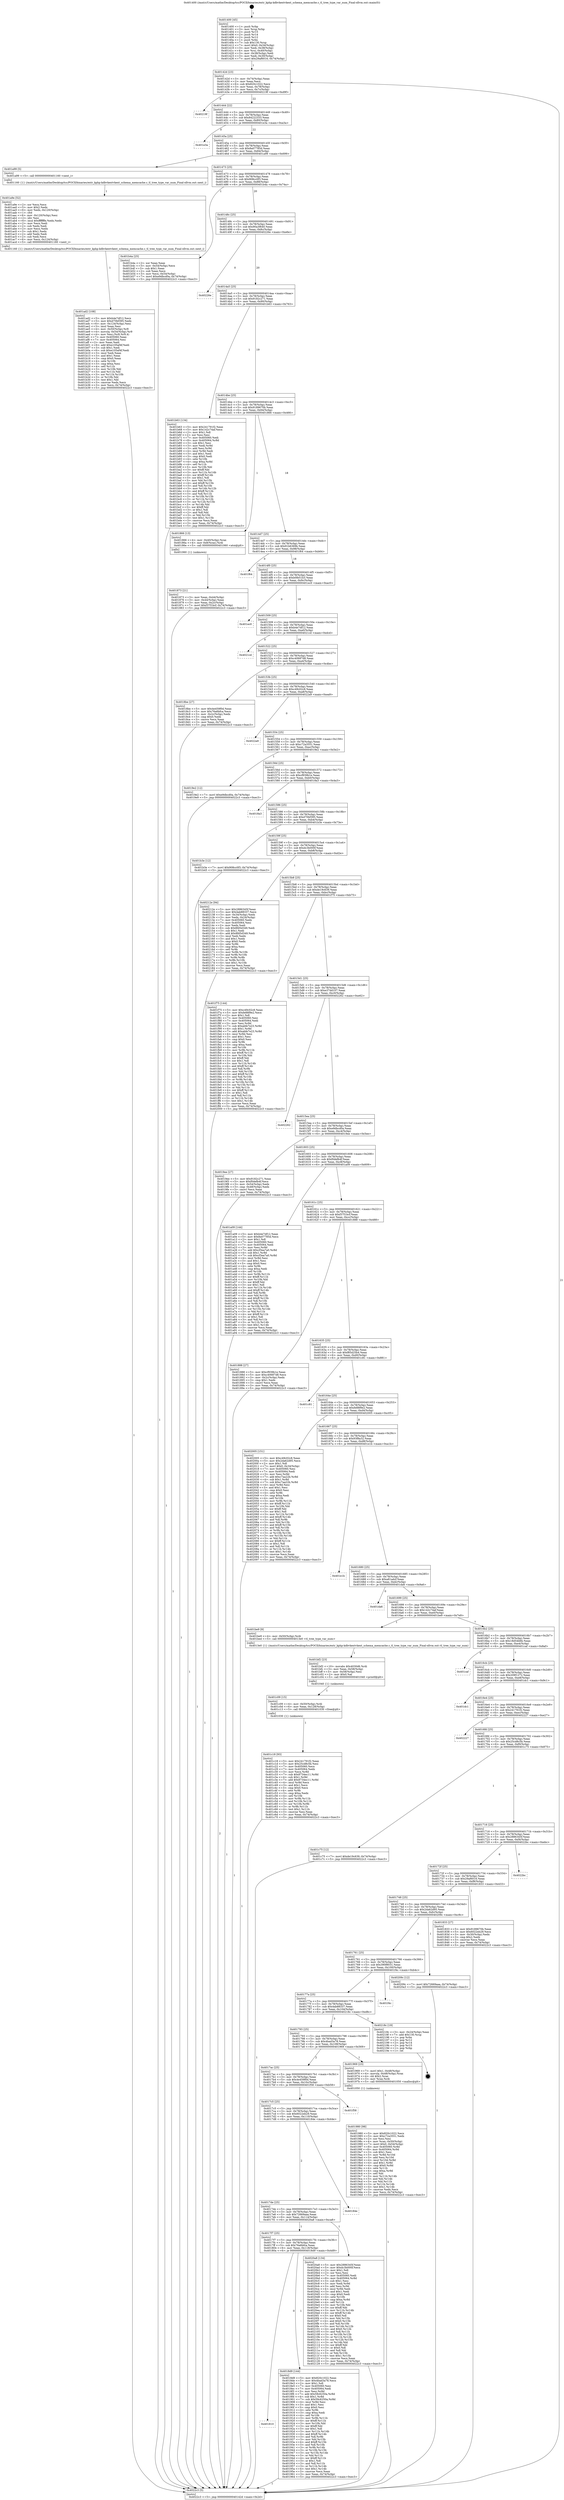 digraph "0x401400" {
  label = "0x401400 (/mnt/c/Users/mathe/Desktop/tcc/POCII/binaries/extr_kphp-kdbvkextvkext_schema_memcache.c_tl_tree_type_var_num_Final-ollvm.out::main(0))"
  labelloc = "t"
  node[shape=record]

  Entry [label="",width=0.3,height=0.3,shape=circle,fillcolor=black,style=filled]
  "0x40142d" [label="{
     0x40142d [23]\l
     | [instrs]\l
     &nbsp;&nbsp;0x40142d \<+3\>: mov -0x74(%rbp),%eax\l
     &nbsp;&nbsp;0x401430 \<+2\>: mov %eax,%ecx\l
     &nbsp;&nbsp;0x401432 \<+6\>: sub $0x820c1022,%ecx\l
     &nbsp;&nbsp;0x401438 \<+3\>: mov %eax,-0x78(%rbp)\l
     &nbsp;&nbsp;0x40143b \<+3\>: mov %ecx,-0x7c(%rbp)\l
     &nbsp;&nbsp;0x40143e \<+6\>: je 000000000040219f \<main+0xd9f\>\l
  }"]
  "0x40219f" [label="{
     0x40219f\l
  }", style=dashed]
  "0x401444" [label="{
     0x401444 [22]\l
     | [instrs]\l
     &nbsp;&nbsp;0x401444 \<+5\>: jmp 0000000000401449 \<main+0x49\>\l
     &nbsp;&nbsp;0x401449 \<+3\>: mov -0x78(%rbp),%eax\l
     &nbsp;&nbsp;0x40144c \<+5\>: sub $0x84222333,%eax\l
     &nbsp;&nbsp;0x401451 \<+3\>: mov %eax,-0x80(%rbp)\l
     &nbsp;&nbsp;0x401454 \<+6\>: je 0000000000401e3a \<main+0xa3a\>\l
  }"]
  Exit [label="",width=0.3,height=0.3,shape=circle,fillcolor=black,style=filled,peripheries=2]
  "0x401e3a" [label="{
     0x401e3a\l
  }", style=dashed]
  "0x40145a" [label="{
     0x40145a [25]\l
     | [instrs]\l
     &nbsp;&nbsp;0x40145a \<+5\>: jmp 000000000040145f \<main+0x5f\>\l
     &nbsp;&nbsp;0x40145f \<+3\>: mov -0x78(%rbp),%eax\l
     &nbsp;&nbsp;0x401462 \<+5\>: sub $0x8a07785d,%eax\l
     &nbsp;&nbsp;0x401467 \<+6\>: mov %eax,-0x84(%rbp)\l
     &nbsp;&nbsp;0x40146d \<+6\>: je 0000000000401a99 \<main+0x699\>\l
  }"]
  "0x401c18" [label="{
     0x401c18 [93]\l
     | [instrs]\l
     &nbsp;&nbsp;0x401c18 \<+5\>: mov $0x241791f2,%eax\l
     &nbsp;&nbsp;0x401c1d \<+5\>: mov $0x25cd8c5b,%esi\l
     &nbsp;&nbsp;0x401c22 \<+7\>: mov 0x405060,%ecx\l
     &nbsp;&nbsp;0x401c29 \<+7\>: mov 0x405064,%edx\l
     &nbsp;&nbsp;0x401c30 \<+3\>: mov %ecx,%r8d\l
     &nbsp;&nbsp;0x401c33 \<+7\>: sub $0x8734ec11,%r8d\l
     &nbsp;&nbsp;0x401c3a \<+4\>: sub $0x1,%r8d\l
     &nbsp;&nbsp;0x401c3e \<+7\>: add $0x8734ec11,%r8d\l
     &nbsp;&nbsp;0x401c45 \<+4\>: imul %r8d,%ecx\l
     &nbsp;&nbsp;0x401c49 \<+3\>: and $0x1,%ecx\l
     &nbsp;&nbsp;0x401c4c \<+3\>: cmp $0x0,%ecx\l
     &nbsp;&nbsp;0x401c4f \<+4\>: sete %r9b\l
     &nbsp;&nbsp;0x401c53 \<+3\>: cmp $0xa,%edx\l
     &nbsp;&nbsp;0x401c56 \<+4\>: setl %r10b\l
     &nbsp;&nbsp;0x401c5a \<+3\>: mov %r9b,%r11b\l
     &nbsp;&nbsp;0x401c5d \<+3\>: and %r10b,%r11b\l
     &nbsp;&nbsp;0x401c60 \<+3\>: xor %r10b,%r9b\l
     &nbsp;&nbsp;0x401c63 \<+3\>: or %r9b,%r11b\l
     &nbsp;&nbsp;0x401c66 \<+4\>: test $0x1,%r11b\l
     &nbsp;&nbsp;0x401c6a \<+3\>: cmovne %esi,%eax\l
     &nbsp;&nbsp;0x401c6d \<+3\>: mov %eax,-0x74(%rbp)\l
     &nbsp;&nbsp;0x401c70 \<+5\>: jmp 00000000004022c3 \<main+0xec3\>\l
  }"]
  "0x401a99" [label="{
     0x401a99 [5]\l
     | [instrs]\l
     &nbsp;&nbsp;0x401a99 \<+5\>: call 0000000000401160 \<next_i\>\l
     | [calls]\l
     &nbsp;&nbsp;0x401160 \{1\} (/mnt/c/Users/mathe/Desktop/tcc/POCII/binaries/extr_kphp-kdbvkextvkext_schema_memcache.c_tl_tree_type_var_num_Final-ollvm.out::next_i)\l
  }"]
  "0x401473" [label="{
     0x401473 [25]\l
     | [instrs]\l
     &nbsp;&nbsp;0x401473 \<+5\>: jmp 0000000000401478 \<main+0x78\>\l
     &nbsp;&nbsp;0x401478 \<+3\>: mov -0x78(%rbp),%eax\l
     &nbsp;&nbsp;0x40147b \<+5\>: sub $0x908cc0f3,%eax\l
     &nbsp;&nbsp;0x401480 \<+6\>: mov %eax,-0x88(%rbp)\l
     &nbsp;&nbsp;0x401486 \<+6\>: je 0000000000401b4a \<main+0x74a\>\l
  }"]
  "0x401c09" [label="{
     0x401c09 [15]\l
     | [instrs]\l
     &nbsp;&nbsp;0x401c09 \<+4\>: mov -0x50(%rbp),%rdi\l
     &nbsp;&nbsp;0x401c0d \<+6\>: mov %eax,-0x128(%rbp)\l
     &nbsp;&nbsp;0x401c13 \<+5\>: call 0000000000401030 \<free@plt\>\l
     | [calls]\l
     &nbsp;&nbsp;0x401030 \{1\} (unknown)\l
  }"]
  "0x401b4a" [label="{
     0x401b4a [25]\l
     | [instrs]\l
     &nbsp;&nbsp;0x401b4a \<+2\>: xor %eax,%eax\l
     &nbsp;&nbsp;0x401b4c \<+3\>: mov -0x54(%rbp),%ecx\l
     &nbsp;&nbsp;0x401b4f \<+3\>: sub $0x1,%eax\l
     &nbsp;&nbsp;0x401b52 \<+2\>: sub %eax,%ecx\l
     &nbsp;&nbsp;0x401b54 \<+3\>: mov %ecx,-0x54(%rbp)\l
     &nbsp;&nbsp;0x401b57 \<+7\>: movl $0xe9dbcd0a,-0x74(%rbp)\l
     &nbsp;&nbsp;0x401b5e \<+5\>: jmp 00000000004022c3 \<main+0xec3\>\l
  }"]
  "0x40148c" [label="{
     0x40148c [25]\l
     | [instrs]\l
     &nbsp;&nbsp;0x40148c \<+5\>: jmp 0000000000401491 \<main+0x91\>\l
     &nbsp;&nbsp;0x401491 \<+3\>: mov -0x78(%rbp),%eax\l
     &nbsp;&nbsp;0x401494 \<+5\>: sub $0x90a3f640,%eax\l
     &nbsp;&nbsp;0x401499 \<+6\>: mov %eax,-0x8c(%rbp)\l
     &nbsp;&nbsp;0x40149f \<+6\>: je 000000000040226e \<main+0xe6e\>\l
  }"]
  "0x401bf2" [label="{
     0x401bf2 [23]\l
     | [instrs]\l
     &nbsp;&nbsp;0x401bf2 \<+10\>: movabs $0x4030d6,%rdi\l
     &nbsp;&nbsp;0x401bfc \<+3\>: mov %eax,-0x58(%rbp)\l
     &nbsp;&nbsp;0x401bff \<+3\>: mov -0x58(%rbp),%esi\l
     &nbsp;&nbsp;0x401c02 \<+2\>: mov $0x0,%al\l
     &nbsp;&nbsp;0x401c04 \<+5\>: call 0000000000401040 \<printf@plt\>\l
     | [calls]\l
     &nbsp;&nbsp;0x401040 \{1\} (unknown)\l
  }"]
  "0x40226e" [label="{
     0x40226e\l
  }", style=dashed]
  "0x4014a5" [label="{
     0x4014a5 [25]\l
     | [instrs]\l
     &nbsp;&nbsp;0x4014a5 \<+5\>: jmp 00000000004014aa \<main+0xaa\>\l
     &nbsp;&nbsp;0x4014aa \<+3\>: mov -0x78(%rbp),%eax\l
     &nbsp;&nbsp;0x4014ad \<+5\>: sub $0x9182c271,%eax\l
     &nbsp;&nbsp;0x4014b2 \<+6\>: mov %eax,-0x90(%rbp)\l
     &nbsp;&nbsp;0x4014b8 \<+6\>: je 0000000000401b63 \<main+0x763\>\l
  }"]
  "0x401ad2" [label="{
     0x401ad2 [108]\l
     | [instrs]\l
     &nbsp;&nbsp;0x401ad2 \<+5\>: mov $0xb4e7df12,%ecx\l
     &nbsp;&nbsp;0x401ad7 \<+5\>: mov $0xd70bf395,%edx\l
     &nbsp;&nbsp;0x401adc \<+6\>: mov -0x124(%rbp),%esi\l
     &nbsp;&nbsp;0x401ae2 \<+3\>: imul %eax,%esi\l
     &nbsp;&nbsp;0x401ae5 \<+4\>: mov -0x50(%rbp),%r8\l
     &nbsp;&nbsp;0x401ae9 \<+4\>: movslq -0x54(%rbp),%r9\l
     &nbsp;&nbsp;0x401aed \<+4\>: mov %esi,(%r8,%r9,4)\l
     &nbsp;&nbsp;0x401af1 \<+7\>: mov 0x405060,%eax\l
     &nbsp;&nbsp;0x401af8 \<+7\>: mov 0x405064,%esi\l
     &nbsp;&nbsp;0x401aff \<+2\>: mov %eax,%edi\l
     &nbsp;&nbsp;0x401b01 \<+6\>: add $0xe105af4f,%edi\l
     &nbsp;&nbsp;0x401b07 \<+3\>: sub $0x1,%edi\l
     &nbsp;&nbsp;0x401b0a \<+6\>: sub $0xe105af4f,%edi\l
     &nbsp;&nbsp;0x401b10 \<+3\>: imul %edi,%eax\l
     &nbsp;&nbsp;0x401b13 \<+3\>: and $0x1,%eax\l
     &nbsp;&nbsp;0x401b16 \<+3\>: cmp $0x0,%eax\l
     &nbsp;&nbsp;0x401b19 \<+4\>: sete %r10b\l
     &nbsp;&nbsp;0x401b1d \<+3\>: cmp $0xa,%esi\l
     &nbsp;&nbsp;0x401b20 \<+4\>: setl %r11b\l
     &nbsp;&nbsp;0x401b24 \<+3\>: mov %r10b,%bl\l
     &nbsp;&nbsp;0x401b27 \<+3\>: and %r11b,%bl\l
     &nbsp;&nbsp;0x401b2a \<+3\>: xor %r11b,%r10b\l
     &nbsp;&nbsp;0x401b2d \<+3\>: or %r10b,%bl\l
     &nbsp;&nbsp;0x401b30 \<+3\>: test $0x1,%bl\l
     &nbsp;&nbsp;0x401b33 \<+3\>: cmovne %edx,%ecx\l
     &nbsp;&nbsp;0x401b36 \<+3\>: mov %ecx,-0x74(%rbp)\l
     &nbsp;&nbsp;0x401b39 \<+5\>: jmp 00000000004022c3 \<main+0xec3\>\l
  }"]
  "0x401b63" [label="{
     0x401b63 [134]\l
     | [instrs]\l
     &nbsp;&nbsp;0x401b63 \<+5\>: mov $0x241791f2,%eax\l
     &nbsp;&nbsp;0x401b68 \<+5\>: mov $0x142c74af,%ecx\l
     &nbsp;&nbsp;0x401b6d \<+2\>: mov $0x1,%dl\l
     &nbsp;&nbsp;0x401b6f \<+2\>: xor %esi,%esi\l
     &nbsp;&nbsp;0x401b71 \<+7\>: mov 0x405060,%edi\l
     &nbsp;&nbsp;0x401b78 \<+8\>: mov 0x405064,%r8d\l
     &nbsp;&nbsp;0x401b80 \<+3\>: sub $0x1,%esi\l
     &nbsp;&nbsp;0x401b83 \<+3\>: mov %edi,%r9d\l
     &nbsp;&nbsp;0x401b86 \<+3\>: add %esi,%r9d\l
     &nbsp;&nbsp;0x401b89 \<+4\>: imul %r9d,%edi\l
     &nbsp;&nbsp;0x401b8d \<+3\>: and $0x1,%edi\l
     &nbsp;&nbsp;0x401b90 \<+3\>: cmp $0x0,%edi\l
     &nbsp;&nbsp;0x401b93 \<+4\>: sete %r10b\l
     &nbsp;&nbsp;0x401b97 \<+4\>: cmp $0xa,%r8d\l
     &nbsp;&nbsp;0x401b9b \<+4\>: setl %r11b\l
     &nbsp;&nbsp;0x401b9f \<+3\>: mov %r10b,%bl\l
     &nbsp;&nbsp;0x401ba2 \<+3\>: xor $0xff,%bl\l
     &nbsp;&nbsp;0x401ba5 \<+3\>: mov %r11b,%r14b\l
     &nbsp;&nbsp;0x401ba8 \<+4\>: xor $0xff,%r14b\l
     &nbsp;&nbsp;0x401bac \<+3\>: xor $0x1,%dl\l
     &nbsp;&nbsp;0x401baf \<+3\>: mov %bl,%r15b\l
     &nbsp;&nbsp;0x401bb2 \<+4\>: and $0xff,%r15b\l
     &nbsp;&nbsp;0x401bb6 \<+3\>: and %dl,%r10b\l
     &nbsp;&nbsp;0x401bb9 \<+3\>: mov %r14b,%r12b\l
     &nbsp;&nbsp;0x401bbc \<+4\>: and $0xff,%r12b\l
     &nbsp;&nbsp;0x401bc0 \<+3\>: and %dl,%r11b\l
     &nbsp;&nbsp;0x401bc3 \<+3\>: or %r10b,%r15b\l
     &nbsp;&nbsp;0x401bc6 \<+3\>: or %r11b,%r12b\l
     &nbsp;&nbsp;0x401bc9 \<+3\>: xor %r12b,%r15b\l
     &nbsp;&nbsp;0x401bcc \<+3\>: or %r14b,%bl\l
     &nbsp;&nbsp;0x401bcf \<+3\>: xor $0xff,%bl\l
     &nbsp;&nbsp;0x401bd2 \<+3\>: or $0x1,%dl\l
     &nbsp;&nbsp;0x401bd5 \<+2\>: and %dl,%bl\l
     &nbsp;&nbsp;0x401bd7 \<+3\>: or %bl,%r15b\l
     &nbsp;&nbsp;0x401bda \<+4\>: test $0x1,%r15b\l
     &nbsp;&nbsp;0x401bde \<+3\>: cmovne %ecx,%eax\l
     &nbsp;&nbsp;0x401be1 \<+3\>: mov %eax,-0x74(%rbp)\l
     &nbsp;&nbsp;0x401be4 \<+5\>: jmp 00000000004022c3 \<main+0xec3\>\l
  }"]
  "0x4014be" [label="{
     0x4014be [25]\l
     | [instrs]\l
     &nbsp;&nbsp;0x4014be \<+5\>: jmp 00000000004014c3 \<main+0xc3\>\l
     &nbsp;&nbsp;0x4014c3 \<+3\>: mov -0x78(%rbp),%eax\l
     &nbsp;&nbsp;0x4014c6 \<+5\>: sub $0x9189670b,%eax\l
     &nbsp;&nbsp;0x4014cb \<+6\>: mov %eax,-0x94(%rbp)\l
     &nbsp;&nbsp;0x4014d1 \<+6\>: je 0000000000401866 \<main+0x466\>\l
  }"]
  "0x401a9e" [label="{
     0x401a9e [52]\l
     | [instrs]\l
     &nbsp;&nbsp;0x401a9e \<+2\>: xor %ecx,%ecx\l
     &nbsp;&nbsp;0x401aa0 \<+5\>: mov $0x2,%edx\l
     &nbsp;&nbsp;0x401aa5 \<+6\>: mov %edx,-0x120(%rbp)\l
     &nbsp;&nbsp;0x401aab \<+1\>: cltd\l
     &nbsp;&nbsp;0x401aac \<+6\>: mov -0x120(%rbp),%esi\l
     &nbsp;&nbsp;0x401ab2 \<+2\>: idiv %esi\l
     &nbsp;&nbsp;0x401ab4 \<+6\>: imul $0xfffffffe,%edx,%edx\l
     &nbsp;&nbsp;0x401aba \<+2\>: mov %ecx,%edi\l
     &nbsp;&nbsp;0x401abc \<+2\>: sub %edx,%edi\l
     &nbsp;&nbsp;0x401abe \<+2\>: mov %ecx,%edx\l
     &nbsp;&nbsp;0x401ac0 \<+3\>: sub $0x1,%edx\l
     &nbsp;&nbsp;0x401ac3 \<+2\>: add %edx,%edi\l
     &nbsp;&nbsp;0x401ac5 \<+2\>: sub %edi,%ecx\l
     &nbsp;&nbsp;0x401ac7 \<+6\>: mov %ecx,-0x124(%rbp)\l
     &nbsp;&nbsp;0x401acd \<+5\>: call 0000000000401160 \<next_i\>\l
     | [calls]\l
     &nbsp;&nbsp;0x401160 \{1\} (/mnt/c/Users/mathe/Desktop/tcc/POCII/binaries/extr_kphp-kdbvkextvkext_schema_memcache.c_tl_tree_type_var_num_Final-ollvm.out::next_i)\l
  }"]
  "0x401866" [label="{
     0x401866 [13]\l
     | [instrs]\l
     &nbsp;&nbsp;0x401866 \<+4\>: mov -0x40(%rbp),%rax\l
     &nbsp;&nbsp;0x40186a \<+4\>: mov 0x8(%rax),%rdi\l
     &nbsp;&nbsp;0x40186e \<+5\>: call 0000000000401060 \<atoi@plt\>\l
     | [calls]\l
     &nbsp;&nbsp;0x401060 \{1\} (unknown)\l
  }"]
  "0x4014d7" [label="{
     0x4014d7 [25]\l
     | [instrs]\l
     &nbsp;&nbsp;0x4014d7 \<+5\>: jmp 00000000004014dc \<main+0xdc\>\l
     &nbsp;&nbsp;0x4014dc \<+3\>: mov -0x78(%rbp),%eax\l
     &nbsp;&nbsp;0x4014df \<+5\>: sub $0x91b6369b,%eax\l
     &nbsp;&nbsp;0x4014e4 \<+6\>: mov %eax,-0x98(%rbp)\l
     &nbsp;&nbsp;0x4014ea \<+6\>: je 0000000000401f64 \<main+0xb64\>\l
  }"]
  "0x401980" [label="{
     0x401980 [98]\l
     | [instrs]\l
     &nbsp;&nbsp;0x401980 \<+5\>: mov $0x820c1022,%ecx\l
     &nbsp;&nbsp;0x401985 \<+5\>: mov $0xc72a3551,%edx\l
     &nbsp;&nbsp;0x40198a \<+2\>: xor %esi,%esi\l
     &nbsp;&nbsp;0x40198c \<+4\>: mov %rax,-0x50(%rbp)\l
     &nbsp;&nbsp;0x401990 \<+7\>: movl $0x0,-0x54(%rbp)\l
     &nbsp;&nbsp;0x401997 \<+8\>: mov 0x405060,%r8d\l
     &nbsp;&nbsp;0x40199f \<+8\>: mov 0x405064,%r9d\l
     &nbsp;&nbsp;0x4019a7 \<+3\>: sub $0x1,%esi\l
     &nbsp;&nbsp;0x4019aa \<+3\>: mov %r8d,%r10d\l
     &nbsp;&nbsp;0x4019ad \<+3\>: add %esi,%r10d\l
     &nbsp;&nbsp;0x4019b0 \<+4\>: imul %r10d,%r8d\l
     &nbsp;&nbsp;0x4019b4 \<+4\>: and $0x1,%r8d\l
     &nbsp;&nbsp;0x4019b8 \<+4\>: cmp $0x0,%r8d\l
     &nbsp;&nbsp;0x4019bc \<+4\>: sete %r11b\l
     &nbsp;&nbsp;0x4019c0 \<+4\>: cmp $0xa,%r9d\l
     &nbsp;&nbsp;0x4019c4 \<+3\>: setl %bl\l
     &nbsp;&nbsp;0x4019c7 \<+3\>: mov %r11b,%r14b\l
     &nbsp;&nbsp;0x4019ca \<+3\>: and %bl,%r14b\l
     &nbsp;&nbsp;0x4019cd \<+3\>: xor %bl,%r11b\l
     &nbsp;&nbsp;0x4019d0 \<+3\>: or %r11b,%r14b\l
     &nbsp;&nbsp;0x4019d3 \<+4\>: test $0x1,%r14b\l
     &nbsp;&nbsp;0x4019d7 \<+3\>: cmovne %edx,%ecx\l
     &nbsp;&nbsp;0x4019da \<+3\>: mov %ecx,-0x74(%rbp)\l
     &nbsp;&nbsp;0x4019dd \<+5\>: jmp 00000000004022c3 \<main+0xec3\>\l
  }"]
  "0x401f64" [label="{
     0x401f64\l
  }", style=dashed]
  "0x4014f0" [label="{
     0x4014f0 [25]\l
     | [instrs]\l
     &nbsp;&nbsp;0x4014f0 \<+5\>: jmp 00000000004014f5 \<main+0xf5\>\l
     &nbsp;&nbsp;0x4014f5 \<+3\>: mov -0x78(%rbp),%eax\l
     &nbsp;&nbsp;0x4014f8 \<+5\>: sub $0xb0fe51b3,%eax\l
     &nbsp;&nbsp;0x4014fd \<+6\>: mov %eax,-0x9c(%rbp)\l
     &nbsp;&nbsp;0x401503 \<+6\>: je 0000000000401ec0 \<main+0xac0\>\l
  }"]
  "0x401810" [label="{
     0x401810\l
  }", style=dashed]
  "0x401ec0" [label="{
     0x401ec0\l
  }", style=dashed]
  "0x401509" [label="{
     0x401509 [25]\l
     | [instrs]\l
     &nbsp;&nbsp;0x401509 \<+5\>: jmp 000000000040150e \<main+0x10e\>\l
     &nbsp;&nbsp;0x40150e \<+3\>: mov -0x78(%rbp),%eax\l
     &nbsp;&nbsp;0x401511 \<+5\>: sub $0xb4e7df12,%eax\l
     &nbsp;&nbsp;0x401516 \<+6\>: mov %eax,-0xa0(%rbp)\l
     &nbsp;&nbsp;0x40151c \<+6\>: je 00000000004021cd \<main+0xdcd\>\l
  }"]
  "0x4018d9" [label="{
     0x4018d9 [144]\l
     | [instrs]\l
     &nbsp;&nbsp;0x4018d9 \<+5\>: mov $0x820c1022,%eax\l
     &nbsp;&nbsp;0x4018de \<+5\>: mov $0x4bad3a78,%ecx\l
     &nbsp;&nbsp;0x4018e3 \<+2\>: mov $0x1,%dl\l
     &nbsp;&nbsp;0x4018e5 \<+7\>: mov 0x405060,%esi\l
     &nbsp;&nbsp;0x4018ec \<+7\>: mov 0x405064,%edi\l
     &nbsp;&nbsp;0x4018f3 \<+3\>: mov %esi,%r8d\l
     &nbsp;&nbsp;0x4018f6 \<+7\>: add $0x59c6250a,%r8d\l
     &nbsp;&nbsp;0x4018fd \<+4\>: sub $0x1,%r8d\l
     &nbsp;&nbsp;0x401901 \<+7\>: sub $0x59c6250a,%r8d\l
     &nbsp;&nbsp;0x401908 \<+4\>: imul %r8d,%esi\l
     &nbsp;&nbsp;0x40190c \<+3\>: and $0x1,%esi\l
     &nbsp;&nbsp;0x40190f \<+3\>: cmp $0x0,%esi\l
     &nbsp;&nbsp;0x401912 \<+4\>: sete %r9b\l
     &nbsp;&nbsp;0x401916 \<+3\>: cmp $0xa,%edi\l
     &nbsp;&nbsp;0x401919 \<+4\>: setl %r10b\l
     &nbsp;&nbsp;0x40191d \<+3\>: mov %r9b,%r11b\l
     &nbsp;&nbsp;0x401920 \<+4\>: xor $0xff,%r11b\l
     &nbsp;&nbsp;0x401924 \<+3\>: mov %r10b,%bl\l
     &nbsp;&nbsp;0x401927 \<+3\>: xor $0xff,%bl\l
     &nbsp;&nbsp;0x40192a \<+3\>: xor $0x1,%dl\l
     &nbsp;&nbsp;0x40192d \<+3\>: mov %r11b,%r14b\l
     &nbsp;&nbsp;0x401930 \<+4\>: and $0xff,%r14b\l
     &nbsp;&nbsp;0x401934 \<+3\>: and %dl,%r9b\l
     &nbsp;&nbsp;0x401937 \<+3\>: mov %bl,%r15b\l
     &nbsp;&nbsp;0x40193a \<+4\>: and $0xff,%r15b\l
     &nbsp;&nbsp;0x40193e \<+3\>: and %dl,%r10b\l
     &nbsp;&nbsp;0x401941 \<+3\>: or %r9b,%r14b\l
     &nbsp;&nbsp;0x401944 \<+3\>: or %r10b,%r15b\l
     &nbsp;&nbsp;0x401947 \<+3\>: xor %r15b,%r14b\l
     &nbsp;&nbsp;0x40194a \<+3\>: or %bl,%r11b\l
     &nbsp;&nbsp;0x40194d \<+4\>: xor $0xff,%r11b\l
     &nbsp;&nbsp;0x401951 \<+3\>: or $0x1,%dl\l
     &nbsp;&nbsp;0x401954 \<+3\>: and %dl,%r11b\l
     &nbsp;&nbsp;0x401957 \<+3\>: or %r11b,%r14b\l
     &nbsp;&nbsp;0x40195a \<+4\>: test $0x1,%r14b\l
     &nbsp;&nbsp;0x40195e \<+3\>: cmovne %ecx,%eax\l
     &nbsp;&nbsp;0x401961 \<+3\>: mov %eax,-0x74(%rbp)\l
     &nbsp;&nbsp;0x401964 \<+5\>: jmp 00000000004022c3 \<main+0xec3\>\l
  }"]
  "0x4021cd" [label="{
     0x4021cd\l
  }", style=dashed]
  "0x401522" [label="{
     0x401522 [25]\l
     | [instrs]\l
     &nbsp;&nbsp;0x401522 \<+5\>: jmp 0000000000401527 \<main+0x127\>\l
     &nbsp;&nbsp;0x401527 \<+3\>: mov -0x78(%rbp),%eax\l
     &nbsp;&nbsp;0x40152a \<+5\>: sub $0xc40687d8,%eax\l
     &nbsp;&nbsp;0x40152f \<+6\>: mov %eax,-0xa4(%rbp)\l
     &nbsp;&nbsp;0x401535 \<+6\>: je 00000000004018be \<main+0x4be\>\l
  }"]
  "0x4017f7" [label="{
     0x4017f7 [25]\l
     | [instrs]\l
     &nbsp;&nbsp;0x4017f7 \<+5\>: jmp 00000000004017fc \<main+0x3fc\>\l
     &nbsp;&nbsp;0x4017fc \<+3\>: mov -0x78(%rbp),%eax\l
     &nbsp;&nbsp;0x4017ff \<+5\>: sub $0x76a6bfca,%eax\l
     &nbsp;&nbsp;0x401804 \<+6\>: mov %eax,-0x118(%rbp)\l
     &nbsp;&nbsp;0x40180a \<+6\>: je 00000000004018d9 \<main+0x4d9\>\l
  }"]
  "0x4018be" [label="{
     0x4018be [27]\l
     | [instrs]\l
     &nbsp;&nbsp;0x4018be \<+5\>: mov $0x4e459f0d,%eax\l
     &nbsp;&nbsp;0x4018c3 \<+5\>: mov $0x76a6bfca,%ecx\l
     &nbsp;&nbsp;0x4018c8 \<+3\>: mov -0x2c(%rbp),%edx\l
     &nbsp;&nbsp;0x4018cb \<+3\>: cmp $0x0,%edx\l
     &nbsp;&nbsp;0x4018ce \<+3\>: cmove %ecx,%eax\l
     &nbsp;&nbsp;0x4018d1 \<+3\>: mov %eax,-0x74(%rbp)\l
     &nbsp;&nbsp;0x4018d4 \<+5\>: jmp 00000000004022c3 \<main+0xec3\>\l
  }"]
  "0x40153b" [label="{
     0x40153b [25]\l
     | [instrs]\l
     &nbsp;&nbsp;0x40153b \<+5\>: jmp 0000000000401540 \<main+0x140\>\l
     &nbsp;&nbsp;0x401540 \<+3\>: mov -0x78(%rbp),%eax\l
     &nbsp;&nbsp;0x401543 \<+5\>: sub $0xc49c02c8,%eax\l
     &nbsp;&nbsp;0x401548 \<+6\>: mov %eax,-0xa8(%rbp)\l
     &nbsp;&nbsp;0x40154e \<+6\>: je 00000000004022a9 \<main+0xea9\>\l
  }"]
  "0x4020a8" [label="{
     0x4020a8 [134]\l
     | [instrs]\l
     &nbsp;&nbsp;0x4020a8 \<+5\>: mov $0x2886345f,%eax\l
     &nbsp;&nbsp;0x4020ad \<+5\>: mov $0xdc3b000f,%ecx\l
     &nbsp;&nbsp;0x4020b2 \<+2\>: mov $0x1,%dl\l
     &nbsp;&nbsp;0x4020b4 \<+2\>: xor %esi,%esi\l
     &nbsp;&nbsp;0x4020b6 \<+7\>: mov 0x405060,%edi\l
     &nbsp;&nbsp;0x4020bd \<+8\>: mov 0x405064,%r8d\l
     &nbsp;&nbsp;0x4020c5 \<+3\>: sub $0x1,%esi\l
     &nbsp;&nbsp;0x4020c8 \<+3\>: mov %edi,%r9d\l
     &nbsp;&nbsp;0x4020cb \<+3\>: add %esi,%r9d\l
     &nbsp;&nbsp;0x4020ce \<+4\>: imul %r9d,%edi\l
     &nbsp;&nbsp;0x4020d2 \<+3\>: and $0x1,%edi\l
     &nbsp;&nbsp;0x4020d5 \<+3\>: cmp $0x0,%edi\l
     &nbsp;&nbsp;0x4020d8 \<+4\>: sete %r10b\l
     &nbsp;&nbsp;0x4020dc \<+4\>: cmp $0xa,%r8d\l
     &nbsp;&nbsp;0x4020e0 \<+4\>: setl %r11b\l
     &nbsp;&nbsp;0x4020e4 \<+3\>: mov %r10b,%bl\l
     &nbsp;&nbsp;0x4020e7 \<+3\>: xor $0xff,%bl\l
     &nbsp;&nbsp;0x4020ea \<+3\>: mov %r11b,%r14b\l
     &nbsp;&nbsp;0x4020ed \<+4\>: xor $0xff,%r14b\l
     &nbsp;&nbsp;0x4020f1 \<+3\>: xor $0x0,%dl\l
     &nbsp;&nbsp;0x4020f4 \<+3\>: mov %bl,%r15b\l
     &nbsp;&nbsp;0x4020f7 \<+4\>: and $0x0,%r15b\l
     &nbsp;&nbsp;0x4020fb \<+3\>: and %dl,%r10b\l
     &nbsp;&nbsp;0x4020fe \<+3\>: mov %r14b,%r12b\l
     &nbsp;&nbsp;0x402101 \<+4\>: and $0x0,%r12b\l
     &nbsp;&nbsp;0x402105 \<+3\>: and %dl,%r11b\l
     &nbsp;&nbsp;0x402108 \<+3\>: or %r10b,%r15b\l
     &nbsp;&nbsp;0x40210b \<+3\>: or %r11b,%r12b\l
     &nbsp;&nbsp;0x40210e \<+3\>: xor %r12b,%r15b\l
     &nbsp;&nbsp;0x402111 \<+3\>: or %r14b,%bl\l
     &nbsp;&nbsp;0x402114 \<+3\>: xor $0xff,%bl\l
     &nbsp;&nbsp;0x402117 \<+3\>: or $0x0,%dl\l
     &nbsp;&nbsp;0x40211a \<+2\>: and %dl,%bl\l
     &nbsp;&nbsp;0x40211c \<+3\>: or %bl,%r15b\l
     &nbsp;&nbsp;0x40211f \<+4\>: test $0x1,%r15b\l
     &nbsp;&nbsp;0x402123 \<+3\>: cmovne %ecx,%eax\l
     &nbsp;&nbsp;0x402126 \<+3\>: mov %eax,-0x74(%rbp)\l
     &nbsp;&nbsp;0x402129 \<+5\>: jmp 00000000004022c3 \<main+0xec3\>\l
  }"]
  "0x4022a9" [label="{
     0x4022a9\l
  }", style=dashed]
  "0x401554" [label="{
     0x401554 [25]\l
     | [instrs]\l
     &nbsp;&nbsp;0x401554 \<+5\>: jmp 0000000000401559 \<main+0x159\>\l
     &nbsp;&nbsp;0x401559 \<+3\>: mov -0x78(%rbp),%eax\l
     &nbsp;&nbsp;0x40155c \<+5\>: sub $0xc72a3551,%eax\l
     &nbsp;&nbsp;0x401561 \<+6\>: mov %eax,-0xac(%rbp)\l
     &nbsp;&nbsp;0x401567 \<+6\>: je 00000000004019e2 \<main+0x5e2\>\l
  }"]
  "0x4017de" [label="{
     0x4017de [25]\l
     | [instrs]\l
     &nbsp;&nbsp;0x4017de \<+5\>: jmp 00000000004017e3 \<main+0x3e3\>\l
     &nbsp;&nbsp;0x4017e3 \<+3\>: mov -0x78(%rbp),%eax\l
     &nbsp;&nbsp;0x4017e6 \<+5\>: sub $0x72669aaa,%eax\l
     &nbsp;&nbsp;0x4017eb \<+6\>: mov %eax,-0x114(%rbp)\l
     &nbsp;&nbsp;0x4017f1 \<+6\>: je 00000000004020a8 \<main+0xca8\>\l
  }"]
  "0x4019e2" [label="{
     0x4019e2 [12]\l
     | [instrs]\l
     &nbsp;&nbsp;0x4019e2 \<+7\>: movl $0xe9dbcd0a,-0x74(%rbp)\l
     &nbsp;&nbsp;0x4019e9 \<+5\>: jmp 00000000004022c3 \<main+0xec3\>\l
  }"]
  "0x40156d" [label="{
     0x40156d [25]\l
     | [instrs]\l
     &nbsp;&nbsp;0x40156d \<+5\>: jmp 0000000000401572 \<main+0x172\>\l
     &nbsp;&nbsp;0x401572 \<+3\>: mov -0x78(%rbp),%eax\l
     &nbsp;&nbsp;0x401575 \<+5\>: sub $0xcf939b1e,%eax\l
     &nbsp;&nbsp;0x40157a \<+6\>: mov %eax,-0xb0(%rbp)\l
     &nbsp;&nbsp;0x401580 \<+6\>: je 00000000004018a3 \<main+0x4a3\>\l
  }"]
  "0x40184e" [label="{
     0x40184e\l
  }", style=dashed]
  "0x4018a3" [label="{
     0x4018a3\l
  }", style=dashed]
  "0x401586" [label="{
     0x401586 [25]\l
     | [instrs]\l
     &nbsp;&nbsp;0x401586 \<+5\>: jmp 000000000040158b \<main+0x18b\>\l
     &nbsp;&nbsp;0x40158b \<+3\>: mov -0x78(%rbp),%eax\l
     &nbsp;&nbsp;0x40158e \<+5\>: sub $0xd70bf395,%eax\l
     &nbsp;&nbsp;0x401593 \<+6\>: mov %eax,-0xb4(%rbp)\l
     &nbsp;&nbsp;0x401599 \<+6\>: je 0000000000401b3e \<main+0x73e\>\l
  }"]
  "0x4017c5" [label="{
     0x4017c5 [25]\l
     | [instrs]\l
     &nbsp;&nbsp;0x4017c5 \<+5\>: jmp 00000000004017ca \<main+0x3ca\>\l
     &nbsp;&nbsp;0x4017ca \<+3\>: mov -0x78(%rbp),%eax\l
     &nbsp;&nbsp;0x4017cd \<+5\>: sub $0x6022eb29,%eax\l
     &nbsp;&nbsp;0x4017d2 \<+6\>: mov %eax,-0x110(%rbp)\l
     &nbsp;&nbsp;0x4017d8 \<+6\>: je 000000000040184e \<main+0x44e\>\l
  }"]
  "0x401b3e" [label="{
     0x401b3e [12]\l
     | [instrs]\l
     &nbsp;&nbsp;0x401b3e \<+7\>: movl $0x908cc0f3,-0x74(%rbp)\l
     &nbsp;&nbsp;0x401b45 \<+5\>: jmp 00000000004022c3 \<main+0xec3\>\l
  }"]
  "0x40159f" [label="{
     0x40159f [25]\l
     | [instrs]\l
     &nbsp;&nbsp;0x40159f \<+5\>: jmp 00000000004015a4 \<main+0x1a4\>\l
     &nbsp;&nbsp;0x4015a4 \<+3\>: mov -0x78(%rbp),%eax\l
     &nbsp;&nbsp;0x4015a7 \<+5\>: sub $0xdc3b000f,%eax\l
     &nbsp;&nbsp;0x4015ac \<+6\>: mov %eax,-0xb8(%rbp)\l
     &nbsp;&nbsp;0x4015b2 \<+6\>: je 000000000040212e \<main+0xd2e\>\l
  }"]
  "0x401f58" [label="{
     0x401f58\l
  }", style=dashed]
  "0x40212e" [label="{
     0x40212e [94]\l
     | [instrs]\l
     &nbsp;&nbsp;0x40212e \<+5\>: mov $0x2886345f,%eax\l
     &nbsp;&nbsp;0x402133 \<+5\>: mov $0x4ab88337,%ecx\l
     &nbsp;&nbsp;0x402138 \<+3\>: mov -0x34(%rbp),%edx\l
     &nbsp;&nbsp;0x40213b \<+3\>: mov %edx,-0x24(%rbp)\l
     &nbsp;&nbsp;0x40213e \<+7\>: mov 0x405060,%edx\l
     &nbsp;&nbsp;0x402145 \<+7\>: mov 0x405064,%esi\l
     &nbsp;&nbsp;0x40214c \<+2\>: mov %edx,%edi\l
     &nbsp;&nbsp;0x40214e \<+6\>: sub $0x8fd5d349,%edi\l
     &nbsp;&nbsp;0x402154 \<+3\>: sub $0x1,%edi\l
     &nbsp;&nbsp;0x402157 \<+6\>: add $0x8fd5d349,%edi\l
     &nbsp;&nbsp;0x40215d \<+3\>: imul %edi,%edx\l
     &nbsp;&nbsp;0x402160 \<+3\>: and $0x1,%edx\l
     &nbsp;&nbsp;0x402163 \<+3\>: cmp $0x0,%edx\l
     &nbsp;&nbsp;0x402166 \<+4\>: sete %r8b\l
     &nbsp;&nbsp;0x40216a \<+3\>: cmp $0xa,%esi\l
     &nbsp;&nbsp;0x40216d \<+4\>: setl %r9b\l
     &nbsp;&nbsp;0x402171 \<+3\>: mov %r8b,%r10b\l
     &nbsp;&nbsp;0x402174 \<+3\>: and %r9b,%r10b\l
     &nbsp;&nbsp;0x402177 \<+3\>: xor %r9b,%r8b\l
     &nbsp;&nbsp;0x40217a \<+3\>: or %r8b,%r10b\l
     &nbsp;&nbsp;0x40217d \<+4\>: test $0x1,%r10b\l
     &nbsp;&nbsp;0x402181 \<+3\>: cmovne %ecx,%eax\l
     &nbsp;&nbsp;0x402184 \<+3\>: mov %eax,-0x74(%rbp)\l
     &nbsp;&nbsp;0x402187 \<+5\>: jmp 00000000004022c3 \<main+0xec3\>\l
  }"]
  "0x4015b8" [label="{
     0x4015b8 [25]\l
     | [instrs]\l
     &nbsp;&nbsp;0x4015b8 \<+5\>: jmp 00000000004015bd \<main+0x1bd\>\l
     &nbsp;&nbsp;0x4015bd \<+3\>: mov -0x78(%rbp),%eax\l
     &nbsp;&nbsp;0x4015c0 \<+5\>: sub $0xde19c639,%eax\l
     &nbsp;&nbsp;0x4015c5 \<+6\>: mov %eax,-0xbc(%rbp)\l
     &nbsp;&nbsp;0x4015cb \<+6\>: je 0000000000401f75 \<main+0xb75\>\l
  }"]
  "0x4017ac" [label="{
     0x4017ac [25]\l
     | [instrs]\l
     &nbsp;&nbsp;0x4017ac \<+5\>: jmp 00000000004017b1 \<main+0x3b1\>\l
     &nbsp;&nbsp;0x4017b1 \<+3\>: mov -0x78(%rbp),%eax\l
     &nbsp;&nbsp;0x4017b4 \<+5\>: sub $0x4e459f0d,%eax\l
     &nbsp;&nbsp;0x4017b9 \<+6\>: mov %eax,-0x10c(%rbp)\l
     &nbsp;&nbsp;0x4017bf \<+6\>: je 0000000000401f58 \<main+0xb58\>\l
  }"]
  "0x401f75" [label="{
     0x401f75 [144]\l
     | [instrs]\l
     &nbsp;&nbsp;0x401f75 \<+5\>: mov $0xc49c02c8,%eax\l
     &nbsp;&nbsp;0x401f7a \<+5\>: mov $0xfe88f9e2,%ecx\l
     &nbsp;&nbsp;0x401f7f \<+2\>: mov $0x1,%dl\l
     &nbsp;&nbsp;0x401f81 \<+7\>: mov 0x405060,%esi\l
     &nbsp;&nbsp;0x401f88 \<+7\>: mov 0x405064,%edi\l
     &nbsp;&nbsp;0x401f8f \<+3\>: mov %esi,%r8d\l
     &nbsp;&nbsp;0x401f92 \<+7\>: sub $0xabfe7e23,%r8d\l
     &nbsp;&nbsp;0x401f99 \<+4\>: sub $0x1,%r8d\l
     &nbsp;&nbsp;0x401f9d \<+7\>: add $0xabfe7e23,%r8d\l
     &nbsp;&nbsp;0x401fa4 \<+4\>: imul %r8d,%esi\l
     &nbsp;&nbsp;0x401fa8 \<+3\>: and $0x1,%esi\l
     &nbsp;&nbsp;0x401fab \<+3\>: cmp $0x0,%esi\l
     &nbsp;&nbsp;0x401fae \<+4\>: sete %r9b\l
     &nbsp;&nbsp;0x401fb2 \<+3\>: cmp $0xa,%edi\l
     &nbsp;&nbsp;0x401fb5 \<+4\>: setl %r10b\l
     &nbsp;&nbsp;0x401fb9 \<+3\>: mov %r9b,%r11b\l
     &nbsp;&nbsp;0x401fbc \<+4\>: xor $0xff,%r11b\l
     &nbsp;&nbsp;0x401fc0 \<+3\>: mov %r10b,%bl\l
     &nbsp;&nbsp;0x401fc3 \<+3\>: xor $0xff,%bl\l
     &nbsp;&nbsp;0x401fc6 \<+3\>: xor $0x1,%dl\l
     &nbsp;&nbsp;0x401fc9 \<+3\>: mov %r11b,%r14b\l
     &nbsp;&nbsp;0x401fcc \<+4\>: and $0xff,%r14b\l
     &nbsp;&nbsp;0x401fd0 \<+3\>: and %dl,%r9b\l
     &nbsp;&nbsp;0x401fd3 \<+3\>: mov %bl,%r15b\l
     &nbsp;&nbsp;0x401fd6 \<+4\>: and $0xff,%r15b\l
     &nbsp;&nbsp;0x401fda \<+3\>: and %dl,%r10b\l
     &nbsp;&nbsp;0x401fdd \<+3\>: or %r9b,%r14b\l
     &nbsp;&nbsp;0x401fe0 \<+3\>: or %r10b,%r15b\l
     &nbsp;&nbsp;0x401fe3 \<+3\>: xor %r15b,%r14b\l
     &nbsp;&nbsp;0x401fe6 \<+3\>: or %bl,%r11b\l
     &nbsp;&nbsp;0x401fe9 \<+4\>: xor $0xff,%r11b\l
     &nbsp;&nbsp;0x401fed \<+3\>: or $0x1,%dl\l
     &nbsp;&nbsp;0x401ff0 \<+3\>: and %dl,%r11b\l
     &nbsp;&nbsp;0x401ff3 \<+3\>: or %r11b,%r14b\l
     &nbsp;&nbsp;0x401ff6 \<+4\>: test $0x1,%r14b\l
     &nbsp;&nbsp;0x401ffa \<+3\>: cmovne %ecx,%eax\l
     &nbsp;&nbsp;0x401ffd \<+3\>: mov %eax,-0x74(%rbp)\l
     &nbsp;&nbsp;0x402000 \<+5\>: jmp 00000000004022c3 \<main+0xec3\>\l
  }"]
  "0x4015d1" [label="{
     0x4015d1 [25]\l
     | [instrs]\l
     &nbsp;&nbsp;0x4015d1 \<+5\>: jmp 00000000004015d6 \<main+0x1d6\>\l
     &nbsp;&nbsp;0x4015d6 \<+3\>: mov -0x78(%rbp),%eax\l
     &nbsp;&nbsp;0x4015d9 \<+5\>: sub $0xe37dd107,%eax\l
     &nbsp;&nbsp;0x4015de \<+6\>: mov %eax,-0xc0(%rbp)\l
     &nbsp;&nbsp;0x4015e4 \<+6\>: je 0000000000402262 \<main+0xe62\>\l
  }"]
  "0x401969" [label="{
     0x401969 [23]\l
     | [instrs]\l
     &nbsp;&nbsp;0x401969 \<+7\>: movl $0x1,-0x48(%rbp)\l
     &nbsp;&nbsp;0x401970 \<+4\>: movslq -0x48(%rbp),%rax\l
     &nbsp;&nbsp;0x401974 \<+4\>: shl $0x2,%rax\l
     &nbsp;&nbsp;0x401978 \<+3\>: mov %rax,%rdi\l
     &nbsp;&nbsp;0x40197b \<+5\>: call 0000000000401050 \<malloc@plt\>\l
     | [calls]\l
     &nbsp;&nbsp;0x401050 \{1\} (unknown)\l
  }"]
  "0x402262" [label="{
     0x402262\l
  }", style=dashed]
  "0x4015ea" [label="{
     0x4015ea [25]\l
     | [instrs]\l
     &nbsp;&nbsp;0x4015ea \<+5\>: jmp 00000000004015ef \<main+0x1ef\>\l
     &nbsp;&nbsp;0x4015ef \<+3\>: mov -0x78(%rbp),%eax\l
     &nbsp;&nbsp;0x4015f2 \<+5\>: sub $0xe9dbcd0a,%eax\l
     &nbsp;&nbsp;0x4015f7 \<+6\>: mov %eax,-0xc4(%rbp)\l
     &nbsp;&nbsp;0x4015fd \<+6\>: je 00000000004019ee \<main+0x5ee\>\l
  }"]
  "0x401793" [label="{
     0x401793 [25]\l
     | [instrs]\l
     &nbsp;&nbsp;0x401793 \<+5\>: jmp 0000000000401798 \<main+0x398\>\l
     &nbsp;&nbsp;0x401798 \<+3\>: mov -0x78(%rbp),%eax\l
     &nbsp;&nbsp;0x40179b \<+5\>: sub $0x4bad3a78,%eax\l
     &nbsp;&nbsp;0x4017a0 \<+6\>: mov %eax,-0x108(%rbp)\l
     &nbsp;&nbsp;0x4017a6 \<+6\>: je 0000000000401969 \<main+0x569\>\l
  }"]
  "0x4019ee" [label="{
     0x4019ee [27]\l
     | [instrs]\l
     &nbsp;&nbsp;0x4019ee \<+5\>: mov $0x9182c271,%eax\l
     &nbsp;&nbsp;0x4019f3 \<+5\>: mov $0xf0defb4f,%ecx\l
     &nbsp;&nbsp;0x4019f8 \<+3\>: mov -0x54(%rbp),%edx\l
     &nbsp;&nbsp;0x4019fb \<+3\>: cmp -0x48(%rbp),%edx\l
     &nbsp;&nbsp;0x4019fe \<+3\>: cmovl %ecx,%eax\l
     &nbsp;&nbsp;0x401a01 \<+3\>: mov %eax,-0x74(%rbp)\l
     &nbsp;&nbsp;0x401a04 \<+5\>: jmp 00000000004022c3 \<main+0xec3\>\l
  }"]
  "0x401603" [label="{
     0x401603 [25]\l
     | [instrs]\l
     &nbsp;&nbsp;0x401603 \<+5\>: jmp 0000000000401608 \<main+0x208\>\l
     &nbsp;&nbsp;0x401608 \<+3\>: mov -0x78(%rbp),%eax\l
     &nbsp;&nbsp;0x40160b \<+5\>: sub $0xf0defb4f,%eax\l
     &nbsp;&nbsp;0x401610 \<+6\>: mov %eax,-0xc8(%rbp)\l
     &nbsp;&nbsp;0x401616 \<+6\>: je 0000000000401a09 \<main+0x609\>\l
  }"]
  "0x40218c" [label="{
     0x40218c [19]\l
     | [instrs]\l
     &nbsp;&nbsp;0x40218c \<+3\>: mov -0x24(%rbp),%eax\l
     &nbsp;&nbsp;0x40218f \<+7\>: add $0x130,%rsp\l
     &nbsp;&nbsp;0x402196 \<+1\>: pop %rbx\l
     &nbsp;&nbsp;0x402197 \<+2\>: pop %r12\l
     &nbsp;&nbsp;0x402199 \<+2\>: pop %r14\l
     &nbsp;&nbsp;0x40219b \<+2\>: pop %r15\l
     &nbsp;&nbsp;0x40219d \<+1\>: pop %rbp\l
     &nbsp;&nbsp;0x40219e \<+1\>: ret\l
  }"]
  "0x401a09" [label="{
     0x401a09 [144]\l
     | [instrs]\l
     &nbsp;&nbsp;0x401a09 \<+5\>: mov $0xb4e7df12,%eax\l
     &nbsp;&nbsp;0x401a0e \<+5\>: mov $0x8a07785d,%ecx\l
     &nbsp;&nbsp;0x401a13 \<+2\>: mov $0x1,%dl\l
     &nbsp;&nbsp;0x401a15 \<+7\>: mov 0x405060,%esi\l
     &nbsp;&nbsp;0x401a1c \<+7\>: mov 0x405064,%edi\l
     &nbsp;&nbsp;0x401a23 \<+3\>: mov %esi,%r8d\l
     &nbsp;&nbsp;0x401a26 \<+7\>: add $0xcf3ea7a0,%r8d\l
     &nbsp;&nbsp;0x401a2d \<+4\>: sub $0x1,%r8d\l
     &nbsp;&nbsp;0x401a31 \<+7\>: sub $0xcf3ea7a0,%r8d\l
     &nbsp;&nbsp;0x401a38 \<+4\>: imul %r8d,%esi\l
     &nbsp;&nbsp;0x401a3c \<+3\>: and $0x1,%esi\l
     &nbsp;&nbsp;0x401a3f \<+3\>: cmp $0x0,%esi\l
     &nbsp;&nbsp;0x401a42 \<+4\>: sete %r9b\l
     &nbsp;&nbsp;0x401a46 \<+3\>: cmp $0xa,%edi\l
     &nbsp;&nbsp;0x401a49 \<+4\>: setl %r10b\l
     &nbsp;&nbsp;0x401a4d \<+3\>: mov %r9b,%r11b\l
     &nbsp;&nbsp;0x401a50 \<+4\>: xor $0xff,%r11b\l
     &nbsp;&nbsp;0x401a54 \<+3\>: mov %r10b,%bl\l
     &nbsp;&nbsp;0x401a57 \<+3\>: xor $0xff,%bl\l
     &nbsp;&nbsp;0x401a5a \<+3\>: xor $0x1,%dl\l
     &nbsp;&nbsp;0x401a5d \<+3\>: mov %r11b,%r14b\l
     &nbsp;&nbsp;0x401a60 \<+4\>: and $0xff,%r14b\l
     &nbsp;&nbsp;0x401a64 \<+3\>: and %dl,%r9b\l
     &nbsp;&nbsp;0x401a67 \<+3\>: mov %bl,%r15b\l
     &nbsp;&nbsp;0x401a6a \<+4\>: and $0xff,%r15b\l
     &nbsp;&nbsp;0x401a6e \<+3\>: and %dl,%r10b\l
     &nbsp;&nbsp;0x401a71 \<+3\>: or %r9b,%r14b\l
     &nbsp;&nbsp;0x401a74 \<+3\>: or %r10b,%r15b\l
     &nbsp;&nbsp;0x401a77 \<+3\>: xor %r15b,%r14b\l
     &nbsp;&nbsp;0x401a7a \<+3\>: or %bl,%r11b\l
     &nbsp;&nbsp;0x401a7d \<+4\>: xor $0xff,%r11b\l
     &nbsp;&nbsp;0x401a81 \<+3\>: or $0x1,%dl\l
     &nbsp;&nbsp;0x401a84 \<+3\>: and %dl,%r11b\l
     &nbsp;&nbsp;0x401a87 \<+3\>: or %r11b,%r14b\l
     &nbsp;&nbsp;0x401a8a \<+4\>: test $0x1,%r14b\l
     &nbsp;&nbsp;0x401a8e \<+3\>: cmovne %ecx,%eax\l
     &nbsp;&nbsp;0x401a91 \<+3\>: mov %eax,-0x74(%rbp)\l
     &nbsp;&nbsp;0x401a94 \<+5\>: jmp 00000000004022c3 \<main+0xec3\>\l
  }"]
  "0x40161c" [label="{
     0x40161c [25]\l
     | [instrs]\l
     &nbsp;&nbsp;0x40161c \<+5\>: jmp 0000000000401621 \<main+0x221\>\l
     &nbsp;&nbsp;0x401621 \<+3\>: mov -0x78(%rbp),%eax\l
     &nbsp;&nbsp;0x401624 \<+5\>: sub $0xf37f1bcf,%eax\l
     &nbsp;&nbsp;0x401629 \<+6\>: mov %eax,-0xcc(%rbp)\l
     &nbsp;&nbsp;0x40162f \<+6\>: je 0000000000401888 \<main+0x488\>\l
  }"]
  "0x40177a" [label="{
     0x40177a [25]\l
     | [instrs]\l
     &nbsp;&nbsp;0x40177a \<+5\>: jmp 000000000040177f \<main+0x37f\>\l
     &nbsp;&nbsp;0x40177f \<+3\>: mov -0x78(%rbp),%eax\l
     &nbsp;&nbsp;0x401782 \<+5\>: sub $0x4ab88337,%eax\l
     &nbsp;&nbsp;0x401787 \<+6\>: mov %eax,-0x104(%rbp)\l
     &nbsp;&nbsp;0x40178d \<+6\>: je 000000000040218c \<main+0xd8c\>\l
  }"]
  "0x401888" [label="{
     0x401888 [27]\l
     | [instrs]\l
     &nbsp;&nbsp;0x401888 \<+5\>: mov $0xcf939b1e,%eax\l
     &nbsp;&nbsp;0x40188d \<+5\>: mov $0xc40687d8,%ecx\l
     &nbsp;&nbsp;0x401892 \<+3\>: mov -0x2c(%rbp),%edx\l
     &nbsp;&nbsp;0x401895 \<+3\>: cmp $0x1,%edx\l
     &nbsp;&nbsp;0x401898 \<+3\>: cmovl %ecx,%eax\l
     &nbsp;&nbsp;0x40189b \<+3\>: mov %eax,-0x74(%rbp)\l
     &nbsp;&nbsp;0x40189e \<+5\>: jmp 00000000004022c3 \<main+0xec3\>\l
  }"]
  "0x401635" [label="{
     0x401635 [25]\l
     | [instrs]\l
     &nbsp;&nbsp;0x401635 \<+5\>: jmp 000000000040163a \<main+0x23a\>\l
     &nbsp;&nbsp;0x40163a \<+3\>: mov -0x78(%rbp),%eax\l
     &nbsp;&nbsp;0x40163d \<+5\>: sub $0xf85d25b4,%eax\l
     &nbsp;&nbsp;0x401642 \<+6\>: mov %eax,-0xd0(%rbp)\l
     &nbsp;&nbsp;0x401648 \<+6\>: je 0000000000401c81 \<main+0x881\>\l
  }"]
  "0x401f4c" [label="{
     0x401f4c\l
  }", style=dashed]
  "0x401c81" [label="{
     0x401c81\l
  }", style=dashed]
  "0x40164e" [label="{
     0x40164e [25]\l
     | [instrs]\l
     &nbsp;&nbsp;0x40164e \<+5\>: jmp 0000000000401653 \<main+0x253\>\l
     &nbsp;&nbsp;0x401653 \<+3\>: mov -0x78(%rbp),%eax\l
     &nbsp;&nbsp;0x401656 \<+5\>: sub $0xfe88f9e2,%eax\l
     &nbsp;&nbsp;0x40165b \<+6\>: mov %eax,-0xd4(%rbp)\l
     &nbsp;&nbsp;0x401661 \<+6\>: je 0000000000402005 \<main+0xc05\>\l
  }"]
  "0x401761" [label="{
     0x401761 [25]\l
     | [instrs]\l
     &nbsp;&nbsp;0x401761 \<+5\>: jmp 0000000000401766 \<main+0x366\>\l
     &nbsp;&nbsp;0x401766 \<+3\>: mov -0x78(%rbp),%eax\l
     &nbsp;&nbsp;0x401769 \<+5\>: sub $0x390f8031,%eax\l
     &nbsp;&nbsp;0x40176e \<+6\>: mov %eax,-0x100(%rbp)\l
     &nbsp;&nbsp;0x401774 \<+6\>: je 0000000000401f4c \<main+0xb4c\>\l
  }"]
  "0x402005" [label="{
     0x402005 [151]\l
     | [instrs]\l
     &nbsp;&nbsp;0x402005 \<+5\>: mov $0xc49c02c8,%eax\l
     &nbsp;&nbsp;0x40200a \<+5\>: mov $0x2da62d95,%ecx\l
     &nbsp;&nbsp;0x40200f \<+2\>: mov $0x1,%dl\l
     &nbsp;&nbsp;0x402011 \<+7\>: movl $0x0,-0x34(%rbp)\l
     &nbsp;&nbsp;0x402018 \<+7\>: mov 0x405060,%esi\l
     &nbsp;&nbsp;0x40201f \<+7\>: mov 0x405064,%edi\l
     &nbsp;&nbsp;0x402026 \<+3\>: mov %esi,%r8d\l
     &nbsp;&nbsp;0x402029 \<+7\>: add $0xc7aa22b,%r8d\l
     &nbsp;&nbsp;0x402030 \<+4\>: sub $0x1,%r8d\l
     &nbsp;&nbsp;0x402034 \<+7\>: sub $0xc7aa22b,%r8d\l
     &nbsp;&nbsp;0x40203b \<+4\>: imul %r8d,%esi\l
     &nbsp;&nbsp;0x40203f \<+3\>: and $0x1,%esi\l
     &nbsp;&nbsp;0x402042 \<+3\>: cmp $0x0,%esi\l
     &nbsp;&nbsp;0x402045 \<+4\>: sete %r9b\l
     &nbsp;&nbsp;0x402049 \<+3\>: cmp $0xa,%edi\l
     &nbsp;&nbsp;0x40204c \<+4\>: setl %r10b\l
     &nbsp;&nbsp;0x402050 \<+3\>: mov %r9b,%r11b\l
     &nbsp;&nbsp;0x402053 \<+4\>: xor $0xff,%r11b\l
     &nbsp;&nbsp;0x402057 \<+3\>: mov %r10b,%bl\l
     &nbsp;&nbsp;0x40205a \<+3\>: xor $0xff,%bl\l
     &nbsp;&nbsp;0x40205d \<+3\>: xor $0x1,%dl\l
     &nbsp;&nbsp;0x402060 \<+3\>: mov %r11b,%r14b\l
     &nbsp;&nbsp;0x402063 \<+4\>: and $0xff,%r14b\l
     &nbsp;&nbsp;0x402067 \<+3\>: and %dl,%r9b\l
     &nbsp;&nbsp;0x40206a \<+3\>: mov %bl,%r15b\l
     &nbsp;&nbsp;0x40206d \<+4\>: and $0xff,%r15b\l
     &nbsp;&nbsp;0x402071 \<+3\>: and %dl,%r10b\l
     &nbsp;&nbsp;0x402074 \<+3\>: or %r9b,%r14b\l
     &nbsp;&nbsp;0x402077 \<+3\>: or %r10b,%r15b\l
     &nbsp;&nbsp;0x40207a \<+3\>: xor %r15b,%r14b\l
     &nbsp;&nbsp;0x40207d \<+3\>: or %bl,%r11b\l
     &nbsp;&nbsp;0x402080 \<+4\>: xor $0xff,%r11b\l
     &nbsp;&nbsp;0x402084 \<+3\>: or $0x1,%dl\l
     &nbsp;&nbsp;0x402087 \<+3\>: and %dl,%r11b\l
     &nbsp;&nbsp;0x40208a \<+3\>: or %r11b,%r14b\l
     &nbsp;&nbsp;0x40208d \<+4\>: test $0x1,%r14b\l
     &nbsp;&nbsp;0x402091 \<+3\>: cmovne %ecx,%eax\l
     &nbsp;&nbsp;0x402094 \<+3\>: mov %eax,-0x74(%rbp)\l
     &nbsp;&nbsp;0x402097 \<+5\>: jmp 00000000004022c3 \<main+0xec3\>\l
  }"]
  "0x401667" [label="{
     0x401667 [25]\l
     | [instrs]\l
     &nbsp;&nbsp;0x401667 \<+5\>: jmp 000000000040166c \<main+0x26c\>\l
     &nbsp;&nbsp;0x40166c \<+3\>: mov -0x78(%rbp),%eax\l
     &nbsp;&nbsp;0x40166f \<+5\>: sub $0x93f8a32,%eax\l
     &nbsp;&nbsp;0x401674 \<+6\>: mov %eax,-0xd8(%rbp)\l
     &nbsp;&nbsp;0x40167a \<+6\>: je 0000000000401e1b \<main+0xa1b\>\l
  }"]
  "0x40209c" [label="{
     0x40209c [12]\l
     | [instrs]\l
     &nbsp;&nbsp;0x40209c \<+7\>: movl $0x72669aaa,-0x74(%rbp)\l
     &nbsp;&nbsp;0x4020a3 \<+5\>: jmp 00000000004022c3 \<main+0xec3\>\l
  }"]
  "0x401e1b" [label="{
     0x401e1b\l
  }", style=dashed]
  "0x401680" [label="{
     0x401680 [25]\l
     | [instrs]\l
     &nbsp;&nbsp;0x401680 \<+5\>: jmp 0000000000401685 \<main+0x285\>\l
     &nbsp;&nbsp;0x401685 \<+3\>: mov -0x78(%rbp),%eax\l
     &nbsp;&nbsp;0x401688 \<+5\>: sub $0xa81adcf,%eax\l
     &nbsp;&nbsp;0x40168d \<+6\>: mov %eax,-0xdc(%rbp)\l
     &nbsp;&nbsp;0x401693 \<+6\>: je 0000000000401da6 \<main+0x9a6\>\l
  }"]
  "0x401873" [label="{
     0x401873 [21]\l
     | [instrs]\l
     &nbsp;&nbsp;0x401873 \<+3\>: mov %eax,-0x44(%rbp)\l
     &nbsp;&nbsp;0x401876 \<+3\>: mov -0x44(%rbp),%eax\l
     &nbsp;&nbsp;0x401879 \<+3\>: mov %eax,-0x2c(%rbp)\l
     &nbsp;&nbsp;0x40187c \<+7\>: movl $0xf37f1bcf,-0x74(%rbp)\l
     &nbsp;&nbsp;0x401883 \<+5\>: jmp 00000000004022c3 \<main+0xec3\>\l
  }"]
  "0x401da6" [label="{
     0x401da6\l
  }", style=dashed]
  "0x401699" [label="{
     0x401699 [25]\l
     | [instrs]\l
     &nbsp;&nbsp;0x401699 \<+5\>: jmp 000000000040169e \<main+0x29e\>\l
     &nbsp;&nbsp;0x40169e \<+3\>: mov -0x78(%rbp),%eax\l
     &nbsp;&nbsp;0x4016a1 \<+5\>: sub $0x142c74af,%eax\l
     &nbsp;&nbsp;0x4016a6 \<+6\>: mov %eax,-0xe0(%rbp)\l
     &nbsp;&nbsp;0x4016ac \<+6\>: je 0000000000401be9 \<main+0x7e9\>\l
  }"]
  "0x401400" [label="{
     0x401400 [45]\l
     | [instrs]\l
     &nbsp;&nbsp;0x401400 \<+1\>: push %rbp\l
     &nbsp;&nbsp;0x401401 \<+3\>: mov %rsp,%rbp\l
     &nbsp;&nbsp;0x401404 \<+2\>: push %r15\l
     &nbsp;&nbsp;0x401406 \<+2\>: push %r14\l
     &nbsp;&nbsp;0x401408 \<+2\>: push %r12\l
     &nbsp;&nbsp;0x40140a \<+1\>: push %rbx\l
     &nbsp;&nbsp;0x40140b \<+7\>: sub $0x130,%rsp\l
     &nbsp;&nbsp;0x401412 \<+7\>: movl $0x0,-0x34(%rbp)\l
     &nbsp;&nbsp;0x401419 \<+3\>: mov %edi,-0x38(%rbp)\l
     &nbsp;&nbsp;0x40141c \<+4\>: mov %rsi,-0x40(%rbp)\l
     &nbsp;&nbsp;0x401420 \<+3\>: mov -0x38(%rbp),%edi\l
     &nbsp;&nbsp;0x401423 \<+3\>: mov %edi,-0x30(%rbp)\l
     &nbsp;&nbsp;0x401426 \<+7\>: movl $0x29af6016,-0x74(%rbp)\l
  }"]
  "0x401be9" [label="{
     0x401be9 [9]\l
     | [instrs]\l
     &nbsp;&nbsp;0x401be9 \<+4\>: mov -0x50(%rbp),%rdi\l
     &nbsp;&nbsp;0x401bed \<+5\>: call 00000000004013e0 \<tl_tree_type_var_num\>\l
     | [calls]\l
     &nbsp;&nbsp;0x4013e0 \{1\} (/mnt/c/Users/mathe/Desktop/tcc/POCII/binaries/extr_kphp-kdbvkextvkext_schema_memcache.c_tl_tree_type_var_num_Final-ollvm.out::tl_tree_type_var_num)\l
  }"]
  "0x4016b2" [label="{
     0x4016b2 [25]\l
     | [instrs]\l
     &nbsp;&nbsp;0x4016b2 \<+5\>: jmp 00000000004016b7 \<main+0x2b7\>\l
     &nbsp;&nbsp;0x4016b7 \<+3\>: mov -0x78(%rbp),%eax\l
     &nbsp;&nbsp;0x4016ba \<+5\>: sub $0x18d54b6b,%eax\l
     &nbsp;&nbsp;0x4016bf \<+6\>: mov %eax,-0xe4(%rbp)\l
     &nbsp;&nbsp;0x4016c5 \<+6\>: je 0000000000401caf \<main+0x8af\>\l
  }"]
  "0x4022c3" [label="{
     0x4022c3 [5]\l
     | [instrs]\l
     &nbsp;&nbsp;0x4022c3 \<+5\>: jmp 000000000040142d \<main+0x2d\>\l
  }"]
  "0x401caf" [label="{
     0x401caf\l
  }", style=dashed]
  "0x4016cb" [label="{
     0x4016cb [25]\l
     | [instrs]\l
     &nbsp;&nbsp;0x4016cb \<+5\>: jmp 00000000004016d0 \<main+0x2d0\>\l
     &nbsp;&nbsp;0x4016d0 \<+3\>: mov -0x78(%rbp),%eax\l
     &nbsp;&nbsp;0x4016d3 \<+5\>: sub $0x209f1272,%eax\l
     &nbsp;&nbsp;0x4016d8 \<+6\>: mov %eax,-0xe8(%rbp)\l
     &nbsp;&nbsp;0x4016de \<+6\>: je 0000000000401dc1 \<main+0x9c1\>\l
  }"]
  "0x401748" [label="{
     0x401748 [25]\l
     | [instrs]\l
     &nbsp;&nbsp;0x401748 \<+5\>: jmp 000000000040174d \<main+0x34d\>\l
     &nbsp;&nbsp;0x40174d \<+3\>: mov -0x78(%rbp),%eax\l
     &nbsp;&nbsp;0x401750 \<+5\>: sub $0x2da62d95,%eax\l
     &nbsp;&nbsp;0x401755 \<+6\>: mov %eax,-0xfc(%rbp)\l
     &nbsp;&nbsp;0x40175b \<+6\>: je 000000000040209c \<main+0xc9c\>\l
  }"]
  "0x401dc1" [label="{
     0x401dc1\l
  }", style=dashed]
  "0x4016e4" [label="{
     0x4016e4 [25]\l
     | [instrs]\l
     &nbsp;&nbsp;0x4016e4 \<+5\>: jmp 00000000004016e9 \<main+0x2e9\>\l
     &nbsp;&nbsp;0x4016e9 \<+3\>: mov -0x78(%rbp),%eax\l
     &nbsp;&nbsp;0x4016ec \<+5\>: sub $0x241791f2,%eax\l
     &nbsp;&nbsp;0x4016f1 \<+6\>: mov %eax,-0xec(%rbp)\l
     &nbsp;&nbsp;0x4016f7 \<+6\>: je 0000000000402227 \<main+0xe27\>\l
  }"]
  "0x401833" [label="{
     0x401833 [27]\l
     | [instrs]\l
     &nbsp;&nbsp;0x401833 \<+5\>: mov $0x9189670b,%eax\l
     &nbsp;&nbsp;0x401838 \<+5\>: mov $0x6022eb29,%ecx\l
     &nbsp;&nbsp;0x40183d \<+3\>: mov -0x30(%rbp),%edx\l
     &nbsp;&nbsp;0x401840 \<+3\>: cmp $0x2,%edx\l
     &nbsp;&nbsp;0x401843 \<+3\>: cmovne %ecx,%eax\l
     &nbsp;&nbsp;0x401846 \<+3\>: mov %eax,-0x74(%rbp)\l
     &nbsp;&nbsp;0x401849 \<+5\>: jmp 00000000004022c3 \<main+0xec3\>\l
  }"]
  "0x402227" [label="{
     0x402227\l
  }", style=dashed]
  "0x4016fd" [label="{
     0x4016fd [25]\l
     | [instrs]\l
     &nbsp;&nbsp;0x4016fd \<+5\>: jmp 0000000000401702 \<main+0x302\>\l
     &nbsp;&nbsp;0x401702 \<+3\>: mov -0x78(%rbp),%eax\l
     &nbsp;&nbsp;0x401705 \<+5\>: sub $0x25cd8c5b,%eax\l
     &nbsp;&nbsp;0x40170a \<+6\>: mov %eax,-0xf0(%rbp)\l
     &nbsp;&nbsp;0x401710 \<+6\>: je 0000000000401c75 \<main+0x875\>\l
  }"]
  "0x40172f" [label="{
     0x40172f [25]\l
     | [instrs]\l
     &nbsp;&nbsp;0x40172f \<+5\>: jmp 0000000000401734 \<main+0x334\>\l
     &nbsp;&nbsp;0x401734 \<+3\>: mov -0x78(%rbp),%eax\l
     &nbsp;&nbsp;0x401737 \<+5\>: sub $0x29af6016,%eax\l
     &nbsp;&nbsp;0x40173c \<+6\>: mov %eax,-0xf8(%rbp)\l
     &nbsp;&nbsp;0x401742 \<+6\>: je 0000000000401833 \<main+0x433\>\l
  }"]
  "0x401c75" [label="{
     0x401c75 [12]\l
     | [instrs]\l
     &nbsp;&nbsp;0x401c75 \<+7\>: movl $0xde19c639,-0x74(%rbp)\l
     &nbsp;&nbsp;0x401c7c \<+5\>: jmp 00000000004022c3 \<main+0xec3\>\l
  }"]
  "0x401716" [label="{
     0x401716 [25]\l
     | [instrs]\l
     &nbsp;&nbsp;0x401716 \<+5\>: jmp 000000000040171b \<main+0x31b\>\l
     &nbsp;&nbsp;0x40171b \<+3\>: mov -0x78(%rbp),%eax\l
     &nbsp;&nbsp;0x40171e \<+5\>: sub $0x2886345f,%eax\l
     &nbsp;&nbsp;0x401723 \<+6\>: mov %eax,-0xf4(%rbp)\l
     &nbsp;&nbsp;0x401729 \<+6\>: je 00000000004022bc \<main+0xebc\>\l
  }"]
  "0x4022bc" [label="{
     0x4022bc\l
  }", style=dashed]
  Entry -> "0x401400" [label=" 1"]
  "0x40142d" -> "0x40219f" [label=" 0"]
  "0x40142d" -> "0x401444" [label=" 22"]
  "0x40218c" -> Exit [label=" 1"]
  "0x401444" -> "0x401e3a" [label=" 0"]
  "0x401444" -> "0x40145a" [label=" 22"]
  "0x40212e" -> "0x4022c3" [label=" 1"]
  "0x40145a" -> "0x401a99" [label=" 1"]
  "0x40145a" -> "0x401473" [label=" 21"]
  "0x4020a8" -> "0x4022c3" [label=" 1"]
  "0x401473" -> "0x401b4a" [label=" 1"]
  "0x401473" -> "0x40148c" [label=" 20"]
  "0x40209c" -> "0x4022c3" [label=" 1"]
  "0x40148c" -> "0x40226e" [label=" 0"]
  "0x40148c" -> "0x4014a5" [label=" 20"]
  "0x402005" -> "0x4022c3" [label=" 1"]
  "0x4014a5" -> "0x401b63" [label=" 1"]
  "0x4014a5" -> "0x4014be" [label=" 19"]
  "0x401f75" -> "0x4022c3" [label=" 1"]
  "0x4014be" -> "0x401866" [label=" 1"]
  "0x4014be" -> "0x4014d7" [label=" 18"]
  "0x401c75" -> "0x4022c3" [label=" 1"]
  "0x4014d7" -> "0x401f64" [label=" 0"]
  "0x4014d7" -> "0x4014f0" [label=" 18"]
  "0x401c18" -> "0x4022c3" [label=" 1"]
  "0x4014f0" -> "0x401ec0" [label=" 0"]
  "0x4014f0" -> "0x401509" [label=" 18"]
  "0x401c09" -> "0x401c18" [label=" 1"]
  "0x401509" -> "0x4021cd" [label=" 0"]
  "0x401509" -> "0x401522" [label=" 18"]
  "0x401bf2" -> "0x401c09" [label=" 1"]
  "0x401522" -> "0x4018be" [label=" 1"]
  "0x401522" -> "0x40153b" [label=" 17"]
  "0x401b63" -> "0x4022c3" [label=" 1"]
  "0x40153b" -> "0x4022a9" [label=" 0"]
  "0x40153b" -> "0x401554" [label=" 17"]
  "0x401b4a" -> "0x4022c3" [label=" 1"]
  "0x401554" -> "0x4019e2" [label=" 1"]
  "0x401554" -> "0x40156d" [label=" 16"]
  "0x401ad2" -> "0x4022c3" [label=" 1"]
  "0x40156d" -> "0x4018a3" [label=" 0"]
  "0x40156d" -> "0x401586" [label=" 16"]
  "0x401a9e" -> "0x401ad2" [label=" 1"]
  "0x401586" -> "0x401b3e" [label=" 1"]
  "0x401586" -> "0x40159f" [label=" 15"]
  "0x401a09" -> "0x4022c3" [label=" 1"]
  "0x40159f" -> "0x40212e" [label=" 1"]
  "0x40159f" -> "0x4015b8" [label=" 14"]
  "0x4019ee" -> "0x4022c3" [label=" 2"]
  "0x4015b8" -> "0x401f75" [label=" 1"]
  "0x4015b8" -> "0x4015d1" [label=" 13"]
  "0x401980" -> "0x4022c3" [label=" 1"]
  "0x4015d1" -> "0x402262" [label=" 0"]
  "0x4015d1" -> "0x4015ea" [label=" 13"]
  "0x401969" -> "0x401980" [label=" 1"]
  "0x4015ea" -> "0x4019ee" [label=" 2"]
  "0x4015ea" -> "0x401603" [label=" 11"]
  "0x4017f7" -> "0x401810" [label=" 0"]
  "0x401603" -> "0x401a09" [label=" 1"]
  "0x401603" -> "0x40161c" [label=" 10"]
  "0x4017f7" -> "0x4018d9" [label=" 1"]
  "0x40161c" -> "0x401888" [label=" 1"]
  "0x40161c" -> "0x401635" [label=" 9"]
  "0x4017de" -> "0x4017f7" [label=" 1"]
  "0x401635" -> "0x401c81" [label=" 0"]
  "0x401635" -> "0x40164e" [label=" 9"]
  "0x4017de" -> "0x4020a8" [label=" 1"]
  "0x40164e" -> "0x402005" [label=" 1"]
  "0x40164e" -> "0x401667" [label=" 8"]
  "0x4017c5" -> "0x4017de" [label=" 2"]
  "0x401667" -> "0x401e1b" [label=" 0"]
  "0x401667" -> "0x401680" [label=" 8"]
  "0x4017c5" -> "0x40184e" [label=" 0"]
  "0x401680" -> "0x401da6" [label=" 0"]
  "0x401680" -> "0x401699" [label=" 8"]
  "0x4017ac" -> "0x4017c5" [label=" 2"]
  "0x401699" -> "0x401be9" [label=" 1"]
  "0x401699" -> "0x4016b2" [label=" 7"]
  "0x4017ac" -> "0x401f58" [label=" 0"]
  "0x4016b2" -> "0x401caf" [label=" 0"]
  "0x4016b2" -> "0x4016cb" [label=" 7"]
  "0x4019e2" -> "0x4022c3" [label=" 1"]
  "0x4016cb" -> "0x401dc1" [label=" 0"]
  "0x4016cb" -> "0x4016e4" [label=" 7"]
  "0x401793" -> "0x4017ac" [label=" 2"]
  "0x4016e4" -> "0x402227" [label=" 0"]
  "0x4016e4" -> "0x4016fd" [label=" 7"]
  "0x401793" -> "0x401969" [label=" 1"]
  "0x4016fd" -> "0x401c75" [label=" 1"]
  "0x4016fd" -> "0x401716" [label=" 6"]
  "0x40177a" -> "0x401793" [label=" 3"]
  "0x401716" -> "0x4022bc" [label=" 0"]
  "0x401716" -> "0x40172f" [label=" 6"]
  "0x4018d9" -> "0x4022c3" [label=" 1"]
  "0x40172f" -> "0x401833" [label=" 1"]
  "0x40172f" -> "0x401748" [label=" 5"]
  "0x401833" -> "0x4022c3" [label=" 1"]
  "0x401400" -> "0x40142d" [label=" 1"]
  "0x4022c3" -> "0x40142d" [label=" 21"]
  "0x401866" -> "0x401873" [label=" 1"]
  "0x401873" -> "0x4022c3" [label=" 1"]
  "0x401888" -> "0x4022c3" [label=" 1"]
  "0x4018be" -> "0x4022c3" [label=" 1"]
  "0x401a99" -> "0x401a9e" [label=" 1"]
  "0x401748" -> "0x40209c" [label=" 1"]
  "0x401748" -> "0x401761" [label=" 4"]
  "0x401b3e" -> "0x4022c3" [label=" 1"]
  "0x401761" -> "0x401f4c" [label=" 0"]
  "0x401761" -> "0x40177a" [label=" 4"]
  "0x401be9" -> "0x401bf2" [label=" 1"]
  "0x40177a" -> "0x40218c" [label=" 1"]
}
